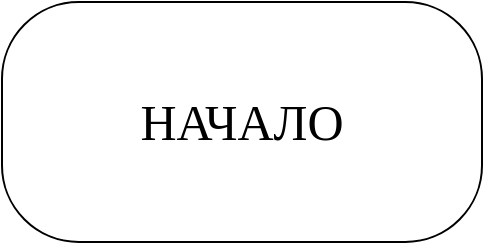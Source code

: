 <mxfile version="21.1.5" type="github">
  <diagram name="Page-1" id="8wOq9gKMgsroS9lOQ_Xg">
    <mxGraphModel dx="2049" dy="1137" grid="1" gridSize="10" guides="1" tooltips="1" connect="1" arrows="1" fold="1" page="1" pageScale="1" pageWidth="1654" pageHeight="2336" math="0" shadow="0">
      <root>
        <mxCell id="0" />
        <mxCell id="1" parent="0" />
        <mxCell id="F7DOe3f4gSxOKFVeKhd5-1" value="&lt;font style=&quot;font-size: 25px;&quot;&gt;НАЧАЛО&lt;/font&gt;" style="rounded=1;whiteSpace=wrap;html=1;arcSize=32;fontFamily=Tahoma;fontSize=25;" vertex="1" parent="1">
          <mxGeometry x="600" y="120" width="240" height="120" as="geometry" />
        </mxCell>
      </root>
    </mxGraphModel>
  </diagram>
</mxfile>

